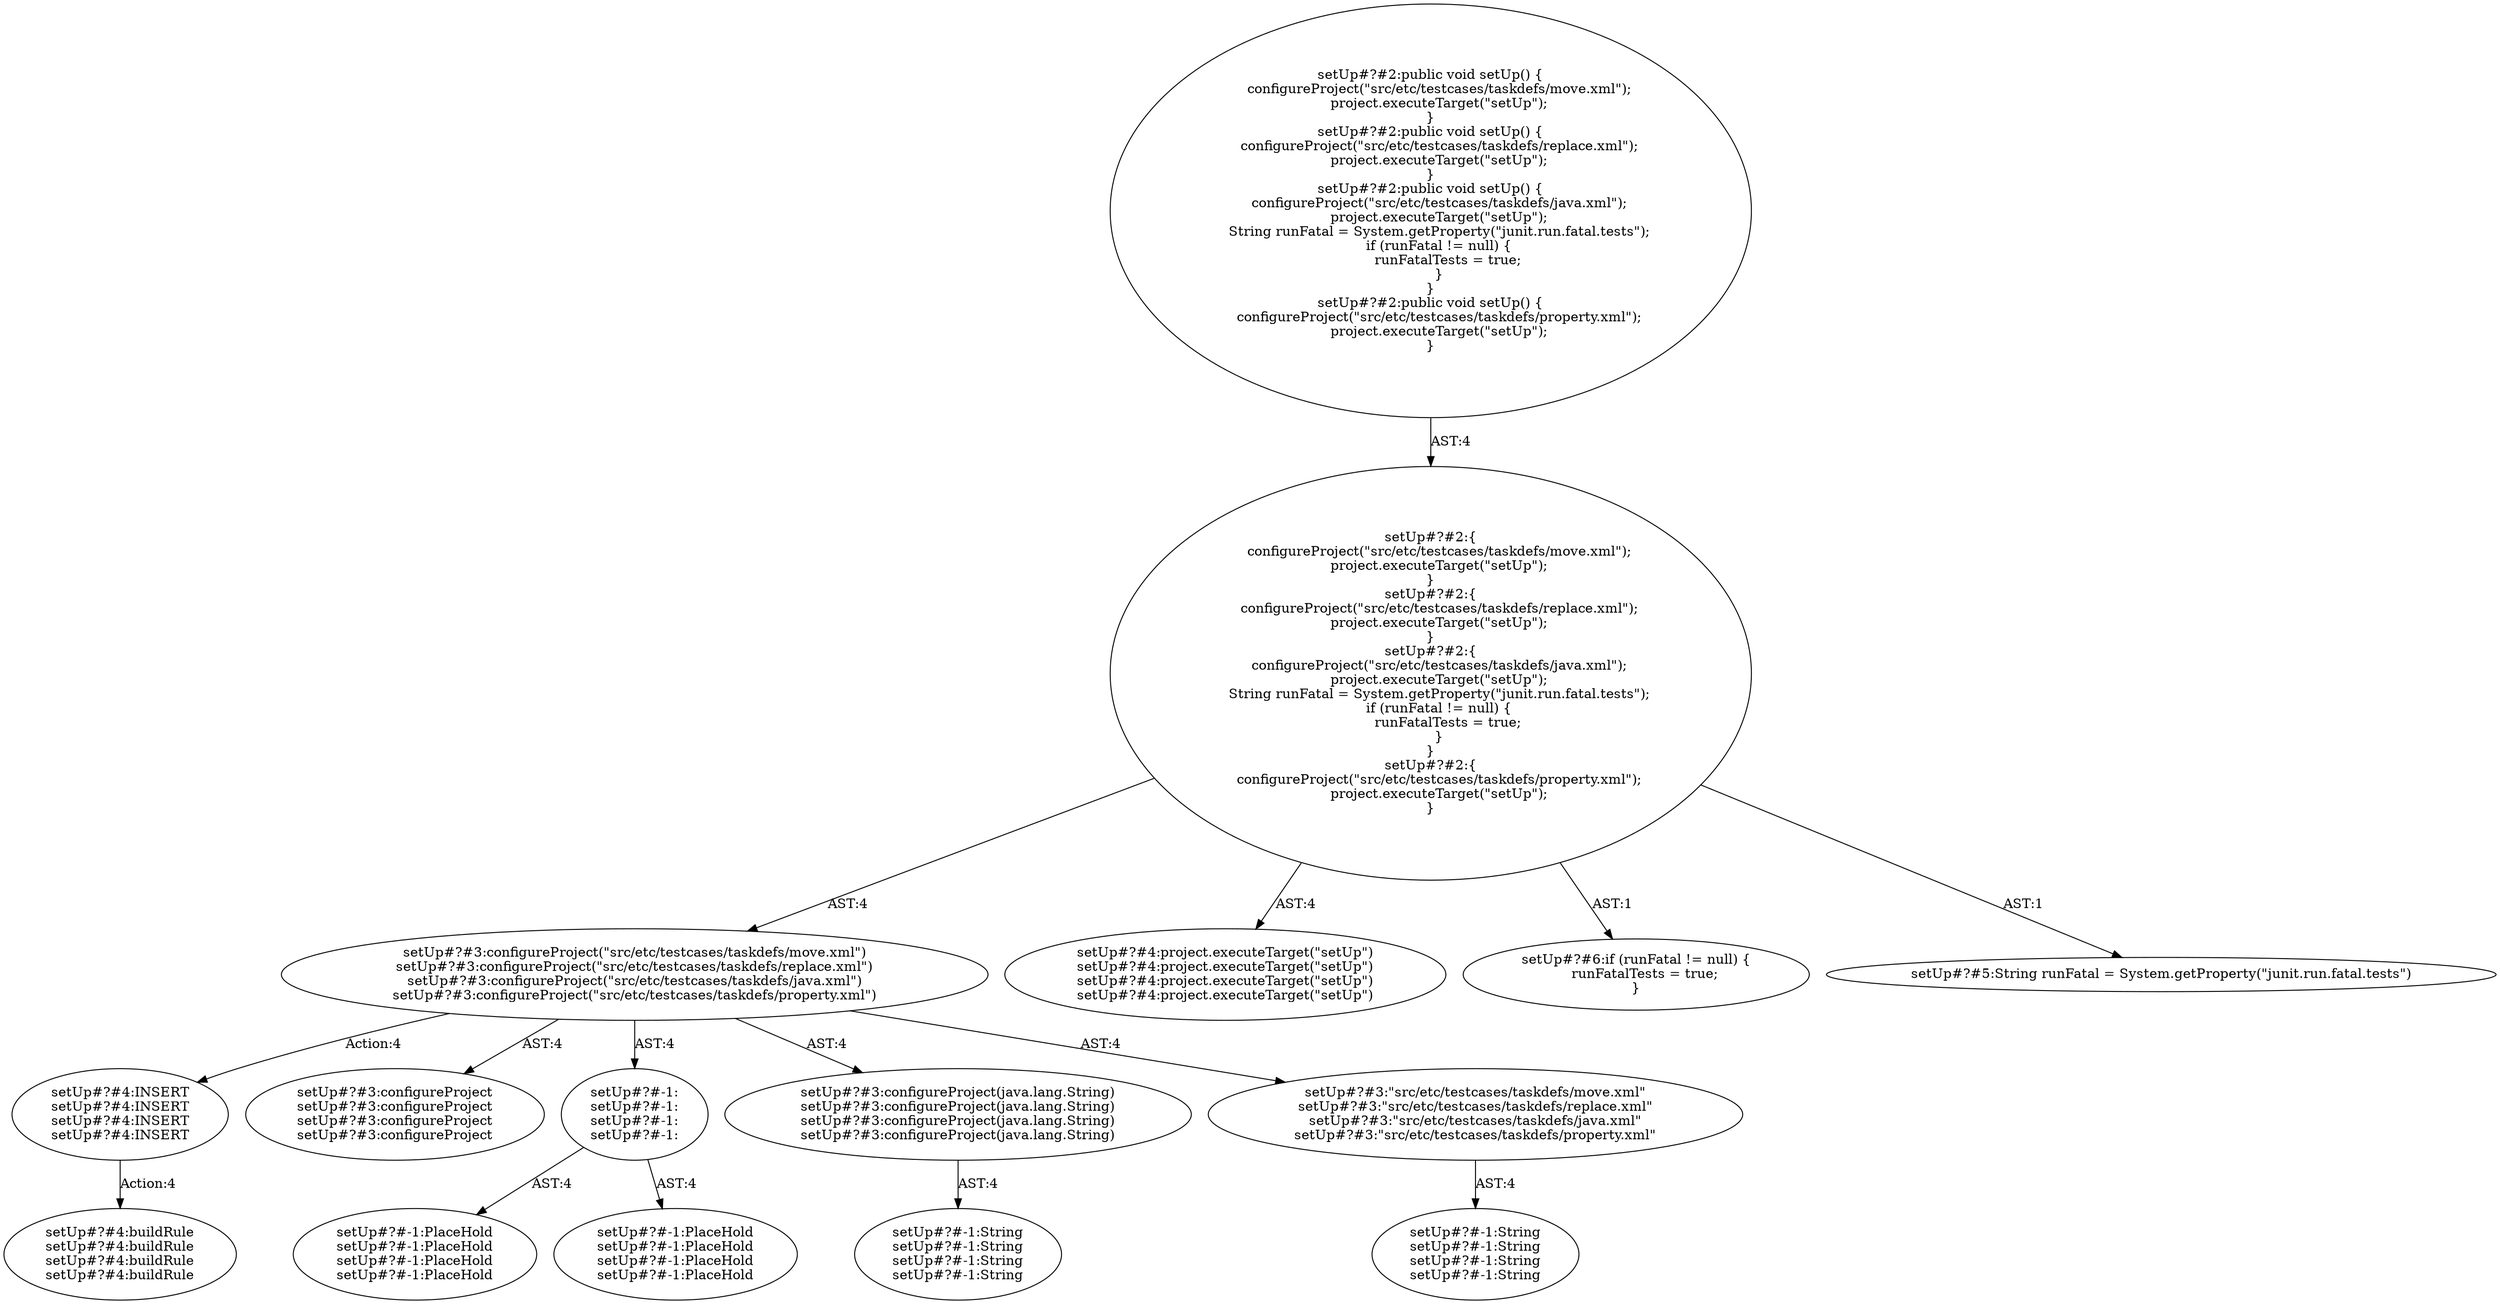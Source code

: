 digraph "Pattern" {
0 [label="setUp#?#4:INSERT
setUp#?#4:INSERT
setUp#?#4:INSERT
setUp#?#4:INSERT" shape=ellipse]
1 [label="setUp#?#3:configureProject(\"src/etc/testcases/taskdefs/move.xml\")
setUp#?#3:configureProject(\"src/etc/testcases/taskdefs/replace.xml\")
setUp#?#3:configureProject(\"src/etc/testcases/taskdefs/java.xml\")
setUp#?#3:configureProject(\"src/etc/testcases/taskdefs/property.xml\")" shape=ellipse]
2 [label="setUp#?#2:\{
    configureProject(\"src/etc/testcases/taskdefs/move.xml\");
    project.executeTarget(\"setUp\");
\}
setUp#?#2:\{
    configureProject(\"src/etc/testcases/taskdefs/replace.xml\");
    project.executeTarget(\"setUp\");
\}
setUp#?#2:\{
    configureProject(\"src/etc/testcases/taskdefs/java.xml\");
    project.executeTarget(\"setUp\");
    String runFatal = System.getProperty(\"junit.run.fatal.tests\");
    if (runFatal != null) \{
        runFatalTests = true;
    \}
\}
setUp#?#2:\{
    configureProject(\"src/etc/testcases/taskdefs/property.xml\");
    project.executeTarget(\"setUp\");
\}" shape=ellipse]
3 [label="setUp#?#2:public void setUp() \{
    configureProject(\"src/etc/testcases/taskdefs/move.xml\");
    project.executeTarget(\"setUp\");
\}
setUp#?#2:public void setUp() \{
    configureProject(\"src/etc/testcases/taskdefs/replace.xml\");
    project.executeTarget(\"setUp\");
\}
setUp#?#2:public void setUp() \{
    configureProject(\"src/etc/testcases/taskdefs/java.xml\");
    project.executeTarget(\"setUp\");
    String runFatal = System.getProperty(\"junit.run.fatal.tests\");
    if (runFatal != null) \{
        runFatalTests = true;
    \}
\}
setUp#?#2:public void setUp() \{
    configureProject(\"src/etc/testcases/taskdefs/property.xml\");
    project.executeTarget(\"setUp\");
\}" shape=ellipse]
4 [label="setUp#?#4:project.executeTarget(\"setUp\")
setUp#?#4:project.executeTarget(\"setUp\")
setUp#?#4:project.executeTarget(\"setUp\")
setUp#?#4:project.executeTarget(\"setUp\")" shape=ellipse]
5 [label="setUp#?#3:configureProject
setUp#?#3:configureProject
setUp#?#3:configureProject
setUp#?#3:configureProject" shape=ellipse]
6 [label="setUp#?#-1:
setUp#?#-1:
setUp#?#-1:
setUp#?#-1:" shape=ellipse]
7 [label="setUp#?#-1:PlaceHold
setUp#?#-1:PlaceHold
setUp#?#-1:PlaceHold
setUp#?#-1:PlaceHold" shape=ellipse]
8 [label="setUp#?#-1:PlaceHold
setUp#?#-1:PlaceHold
setUp#?#-1:PlaceHold
setUp#?#-1:PlaceHold" shape=ellipse]
9 [label="setUp#?#3:configureProject(java.lang.String)
setUp#?#3:configureProject(java.lang.String)
setUp#?#3:configureProject(java.lang.String)
setUp#?#3:configureProject(java.lang.String)" shape=ellipse]
10 [label="setUp#?#-1:String
setUp#?#-1:String
setUp#?#-1:String
setUp#?#-1:String" shape=ellipse]
11 [label="setUp#?#3:\"src/etc/testcases/taskdefs/move.xml\"
setUp#?#3:\"src/etc/testcases/taskdefs/replace.xml\"
setUp#?#3:\"src/etc/testcases/taskdefs/java.xml\"
setUp#?#3:\"src/etc/testcases/taskdefs/property.xml\"" shape=ellipse]
12 [label="setUp#?#-1:String
setUp#?#-1:String
setUp#?#-1:String
setUp#?#-1:String" shape=ellipse]
13 [label="setUp#?#4:buildRule
setUp#?#4:buildRule
setUp#?#4:buildRule
setUp#?#4:buildRule" shape=ellipse]
14 [label="setUp#?#6:if (runFatal != null) \{
    runFatalTests = true;
\}" shape=ellipse]
15 [label="setUp#?#5:String runFatal = System.getProperty(\"junit.run.fatal.tests\")" shape=ellipse]
0 -> 13 [label="Action:4"];
1 -> 0 [label="Action:4"];
1 -> 5 [label="AST:4"];
1 -> 6 [label="AST:4"];
1 -> 9 [label="AST:4"];
1 -> 11 [label="AST:4"];
2 -> 1 [label="AST:4"];
2 -> 4 [label="AST:4"];
2 -> 14 [label="AST:1"];
2 -> 15 [label="AST:1"];
3 -> 2 [label="AST:4"];
6 -> 7 [label="AST:4"];
6 -> 8 [label="AST:4"];
9 -> 10 [label="AST:4"];
11 -> 12 [label="AST:4"];
}
